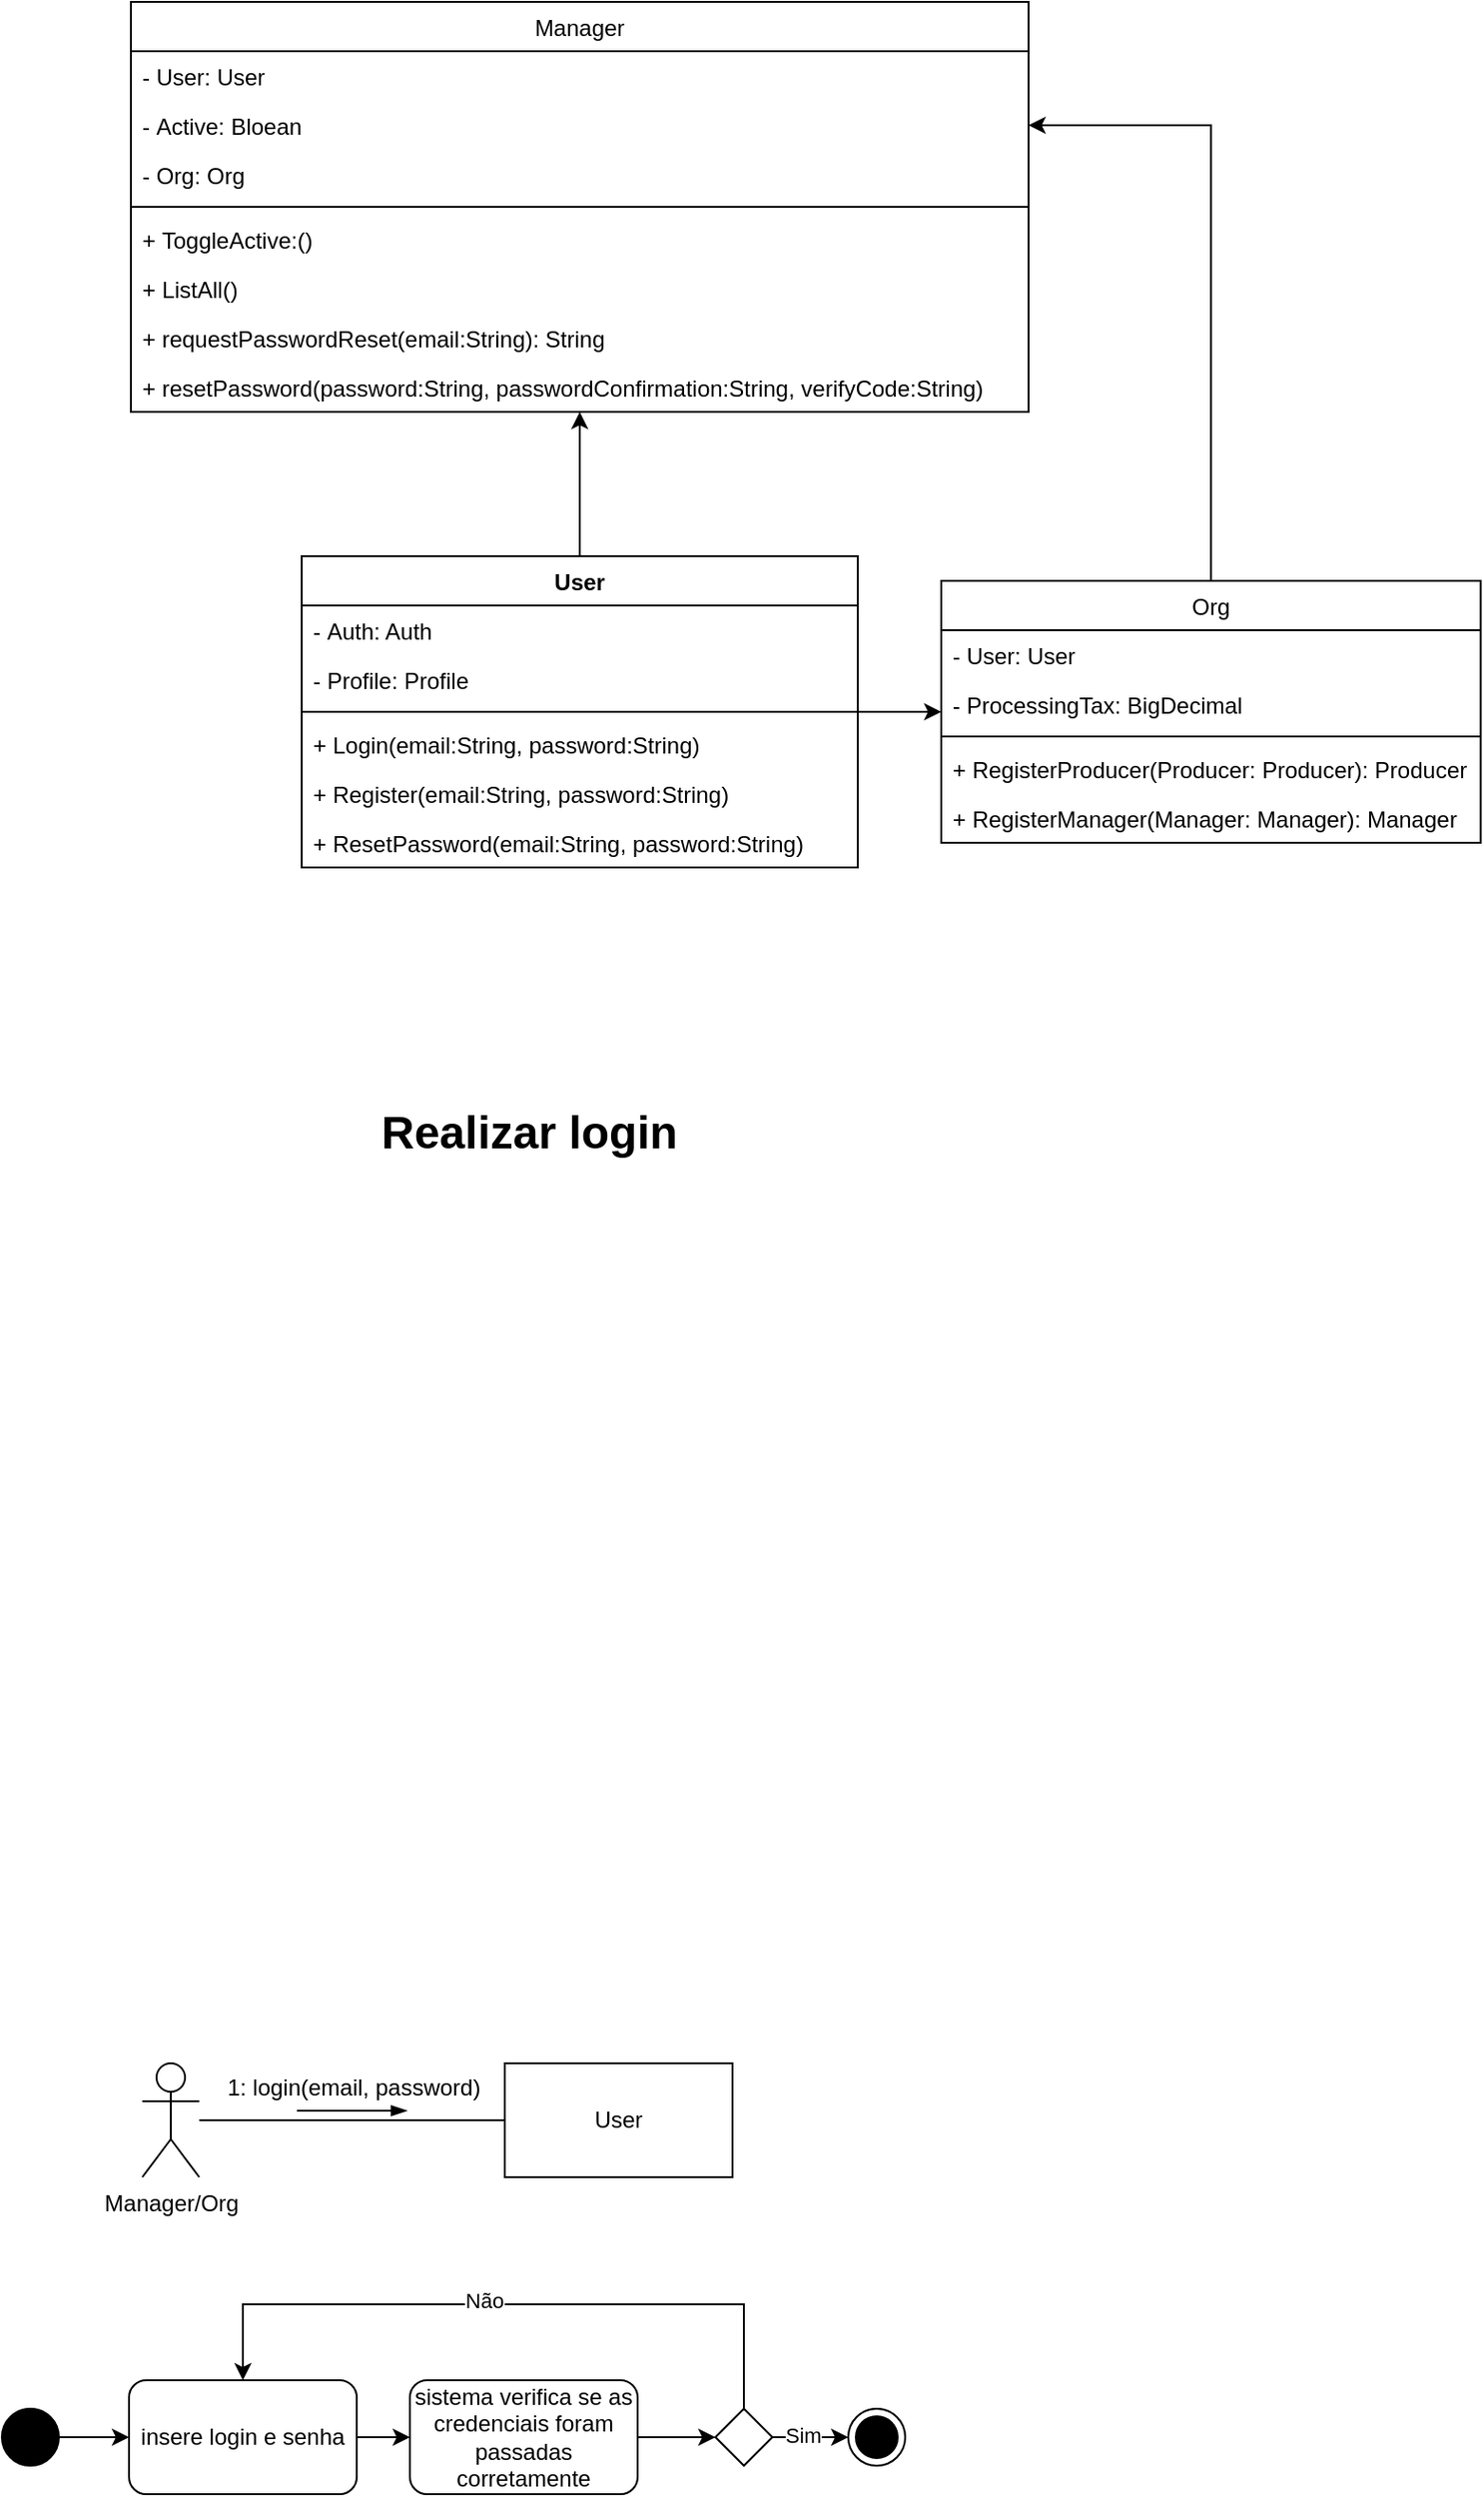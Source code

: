 <mxfile version="24.2.3" type="github">
  <diagram name="Page-1" id="e7e014a7-5840-1c2e-5031-d8a46d1fe8dd">
    <mxGraphModel dx="1226" dy="1587" grid="0" gridSize="10" guides="1" tooltips="1" connect="1" arrows="1" fold="1" page="1" pageScale="1" pageWidth="1169" pageHeight="826" background="none" math="0" shadow="0">
      <root>
        <mxCell id="0" />
        <mxCell id="1" parent="0" />
        <mxCell id="_Qwe62J3tgY_4_dlwT_e-44" style="edgeStyle=orthogonalEdgeStyle;rounded=0;orthogonalLoop=1;jettySize=auto;html=1;entryX=0;entryY=0.5;entryDx=0;entryDy=0;endArrow=none;endFill=0;" parent="1" source="_Qwe62J3tgY_4_dlwT_e-41" target="_Qwe62J3tgY_4_dlwT_e-42" edge="1">
          <mxGeometry relative="1" as="geometry" />
        </mxCell>
        <mxCell id="_Qwe62J3tgY_4_dlwT_e-41" value="Manager/Org" style="shape=umlActor;verticalLabelPosition=bottom;verticalAlign=top;html=1;outlineConnect=0;" parent="1" vertex="1">
          <mxGeometry x="325" y="525" width="30" height="60" as="geometry" />
        </mxCell>
        <mxCell id="_Qwe62J3tgY_4_dlwT_e-42" value="User" style="rounded=0;whiteSpace=wrap;html=1;" parent="1" vertex="1">
          <mxGeometry x="516" y="525" width="120" height="60" as="geometry" />
        </mxCell>
        <mxCell id="_Qwe62J3tgY_4_dlwT_e-46" value="1: login(email, password)" style="text;html=1;align=center;verticalAlign=middle;resizable=0;points=[];autosize=1;strokeColor=none;fillColor=none;" parent="1" vertex="1">
          <mxGeometry x="360" y="525" width="151" height="26" as="geometry" />
        </mxCell>
        <mxCell id="_Qwe62J3tgY_4_dlwT_e-50" style="edgeStyle=orthogonalEdgeStyle;rounded=0;orthogonalLoop=1;jettySize=auto;html=1;entryX=0;entryY=0.5;entryDx=0;entryDy=0;endArrow=blockThin;endFill=1;strokeWidth=1;" parent="1" edge="1">
          <mxGeometry relative="1" as="geometry">
            <mxPoint x="406.5" y="550" as="sourcePoint" />
            <mxPoint x="464.5" y="550" as="targetPoint" />
          </mxGeometry>
        </mxCell>
        <mxCell id="_Qwe62J3tgY_4_dlwT_e-52" value="&lt;h1 style=&quot;margin-top: 0px;&quot;&gt;&lt;font style=&quot;vertical-align: inherit;&quot;&gt;&lt;font style=&quot;vertical-align: inherit;&quot;&gt;Realizar login&lt;/font&gt;&lt;/font&gt;&lt;/h1&gt;" style="text;html=1;whiteSpace=wrap;overflow=hidden;rounded=0;" parent="1" vertex="1">
          <mxGeometry x="449" y="14" width="202" height="34" as="geometry" />
        </mxCell>
        <mxCell id="_Qwe62J3tgY_4_dlwT_e-63" style="edgeStyle=orthogonalEdgeStyle;rounded=0;orthogonalLoop=1;jettySize=auto;html=1;entryX=0;entryY=0.5;entryDx=0;entryDy=0;" parent="1" source="_Qwe62J3tgY_4_dlwT_e-54" target="_Qwe62J3tgY_4_dlwT_e-56" edge="1">
          <mxGeometry relative="1" as="geometry" />
        </mxCell>
        <mxCell id="_Qwe62J3tgY_4_dlwT_e-54" value="" style="ellipse;fillColor=strokeColor;html=1;" parent="1" vertex="1">
          <mxGeometry x="251" y="707" width="30" height="30" as="geometry" />
        </mxCell>
        <mxCell id="_Qwe62J3tgY_4_dlwT_e-55" value="" style="ellipse;html=1;shape=endState;fillColor=strokeColor;" parent="1" vertex="1">
          <mxGeometry x="697" y="707" width="30" height="30" as="geometry" />
        </mxCell>
        <mxCell id="_Qwe62J3tgY_4_dlwT_e-64" style="edgeStyle=orthogonalEdgeStyle;rounded=0;orthogonalLoop=1;jettySize=auto;html=1;" parent="1" source="_Qwe62J3tgY_4_dlwT_e-56" target="_Qwe62J3tgY_4_dlwT_e-57" edge="1">
          <mxGeometry relative="1" as="geometry" />
        </mxCell>
        <mxCell id="_Qwe62J3tgY_4_dlwT_e-56" value="insere login e senha" style="rounded=1;whiteSpace=wrap;html=1;" parent="1" vertex="1">
          <mxGeometry x="318" y="692" width="120" height="60" as="geometry" />
        </mxCell>
        <mxCell id="3SMw9yjr38-sE6QuIbaz-4" style="edgeStyle=orthogonalEdgeStyle;rounded=0;orthogonalLoop=1;jettySize=auto;html=1;exitX=1;exitY=0.5;exitDx=0;exitDy=0;entryX=0;entryY=0.5;entryDx=0;entryDy=0;" parent="1" source="_Qwe62J3tgY_4_dlwT_e-57" target="_Qwe62J3tgY_4_dlwT_e-62" edge="1">
          <mxGeometry relative="1" as="geometry" />
        </mxCell>
        <mxCell id="_Qwe62J3tgY_4_dlwT_e-57" value="&lt;font style=&quot;vertical-align: inherit;&quot;&gt;&lt;font style=&quot;vertical-align: inherit;&quot;&gt;&lt;font style=&quot;vertical-align: inherit;&quot;&gt;&lt;font style=&quot;vertical-align: inherit;&quot;&gt;sistema verifica se as credenciais foram passadas corretamente&lt;/font&gt;&lt;/font&gt;&lt;/font&gt;&lt;/font&gt;" style="rounded=1;whiteSpace=wrap;html=1;" parent="1" vertex="1">
          <mxGeometry x="466" y="692" width="120" height="60" as="geometry" />
        </mxCell>
        <mxCell id="_Qwe62J3tgY_4_dlwT_e-69" style="edgeStyle=orthogonalEdgeStyle;rounded=0;orthogonalLoop=1;jettySize=auto;html=1;exitX=1;exitY=0.5;exitDx=0;exitDy=0;entryX=0;entryY=0.5;entryDx=0;entryDy=0;" parent="1" source="_Qwe62J3tgY_4_dlwT_e-62" target="_Qwe62J3tgY_4_dlwT_e-55" edge="1">
          <mxGeometry relative="1" as="geometry" />
        </mxCell>
        <mxCell id="aRrdokLNTCrjEWbx0M8m-33" value="Sim" style="edgeLabel;html=1;align=center;verticalAlign=middle;resizable=0;points=[];" vertex="1" connectable="0" parent="_Qwe62J3tgY_4_dlwT_e-69">
          <mxGeometry x="-0.21" y="1" relative="1" as="geometry">
            <mxPoint as="offset" />
          </mxGeometry>
        </mxCell>
        <mxCell id="aRrdokLNTCrjEWbx0M8m-7" style="edgeStyle=orthogonalEdgeStyle;rounded=0;orthogonalLoop=1;jettySize=auto;html=1;exitX=0.5;exitY=0;exitDx=0;exitDy=0;entryX=0.5;entryY=0;entryDx=0;entryDy=0;" edge="1" parent="1" source="_Qwe62J3tgY_4_dlwT_e-62" target="_Qwe62J3tgY_4_dlwT_e-56">
          <mxGeometry relative="1" as="geometry">
            <Array as="points">
              <mxPoint x="642" y="652" />
              <mxPoint x="378" y="652" />
            </Array>
          </mxGeometry>
        </mxCell>
        <mxCell id="aRrdokLNTCrjEWbx0M8m-34" value="Não" style="edgeLabel;html=1;align=center;verticalAlign=middle;resizable=0;points=[];" vertex="1" connectable="0" parent="aRrdokLNTCrjEWbx0M8m-7">
          <mxGeometry x="0.069" y="-2" relative="1" as="geometry">
            <mxPoint as="offset" />
          </mxGeometry>
        </mxCell>
        <mxCell id="_Qwe62J3tgY_4_dlwT_e-62" value="" style="rhombus;" parent="1" vertex="1">
          <mxGeometry x="627" y="707" width="30" height="30" as="geometry" />
        </mxCell>
        <mxCell id="aRrdokLNTCrjEWbx0M8m-8" style="edgeStyle=orthogonalEdgeStyle;rounded=0;orthogonalLoop=1;jettySize=auto;html=1;entryX=1;entryY=0.5;entryDx=0;entryDy=0;" edge="1" parent="1" source="aRrdokLNTCrjEWbx0M8m-9" target="aRrdokLNTCrjEWbx0M8m-26">
          <mxGeometry relative="1" as="geometry" />
        </mxCell>
        <mxCell id="aRrdokLNTCrjEWbx0M8m-9" value="Org" style="swimlane;fontStyle=0;align=center;verticalAlign=top;childLayout=stackLayout;horizontal=1;startSize=26;horizontalStack=0;resizeParent=1;resizeLast=0;collapsible=1;marginBottom=0;rounded=0;shadow=0;strokeWidth=1;" vertex="1" parent="1">
          <mxGeometry x="746" y="-256" width="284.25" height="138" as="geometry">
            <mxRectangle x="340" y="380" width="170" height="26" as="alternateBounds" />
          </mxGeometry>
        </mxCell>
        <mxCell id="aRrdokLNTCrjEWbx0M8m-10" value="&lt;span style=&quot;background-color: rgb(255, 255, 255);&quot;&gt;- User: User&lt;/span&gt;" style="text;strokeColor=none;fillColor=none;align=left;verticalAlign=top;spacingLeft=4;spacingRight=4;overflow=hidden;rotatable=0;points=[[0,0.5],[1,0.5]];portConstraint=eastwest;whiteSpace=wrap;html=1;" vertex="1" parent="aRrdokLNTCrjEWbx0M8m-9">
          <mxGeometry y="26" width="284.25" height="26" as="geometry" />
        </mxCell>
        <mxCell id="aRrdokLNTCrjEWbx0M8m-11" value="-&amp;nbsp;ProcessingTax: BigDecimal" style="text;strokeColor=none;fillColor=none;align=left;verticalAlign=top;spacingLeft=4;spacingRight=4;overflow=hidden;rotatable=0;points=[[0,0.5],[1,0.5]];portConstraint=eastwest;whiteSpace=wrap;html=1;" vertex="1" parent="aRrdokLNTCrjEWbx0M8m-9">
          <mxGeometry y="52" width="284.25" height="26" as="geometry" />
        </mxCell>
        <mxCell id="aRrdokLNTCrjEWbx0M8m-12" value="" style="line;strokeWidth=1;fillColor=none;align=left;verticalAlign=middle;spacingTop=-1;spacingLeft=3;spacingRight=3;rotatable=0;labelPosition=right;points=[];portConstraint=eastwest;strokeColor=inherit;" vertex="1" parent="aRrdokLNTCrjEWbx0M8m-9">
          <mxGeometry y="78" width="284.25" height="8" as="geometry" />
        </mxCell>
        <mxCell id="aRrdokLNTCrjEWbx0M8m-13" value="+ RegisterProducer(Producer: Producer): Producer" style="text;strokeColor=none;fillColor=none;align=left;verticalAlign=top;spacingLeft=4;spacingRight=4;overflow=hidden;rotatable=0;points=[[0,0.5],[1,0.5]];portConstraint=eastwest;whiteSpace=wrap;html=1;" vertex="1" parent="aRrdokLNTCrjEWbx0M8m-9">
          <mxGeometry y="86" width="284.25" height="26" as="geometry" />
        </mxCell>
        <mxCell id="aRrdokLNTCrjEWbx0M8m-14" value="+ Register&lt;span style=&quot;text-align: center; text-wrap: nowrap;&quot;&gt;Manager(&lt;/span&gt;&lt;span style=&quot;text-align: center; text-wrap: nowrap;&quot;&gt;Manager:&amp;nbsp;&lt;/span&gt;&lt;span style=&quot;text-align: center; text-wrap: nowrap;&quot;&gt;Manager)&lt;/span&gt;&lt;span style=&quot;text-wrap: nowrap; text-align: center;&quot;&gt;:&amp;nbsp;&lt;/span&gt;&lt;span style=&quot;text-wrap: nowrap; text-align: center;&quot;&gt;Manager&lt;/span&gt;" style="text;strokeColor=none;fillColor=none;align=left;verticalAlign=top;spacingLeft=4;spacingRight=4;overflow=hidden;rotatable=0;points=[[0,0.5],[1,0.5]];portConstraint=eastwest;whiteSpace=wrap;html=1;" vertex="1" parent="aRrdokLNTCrjEWbx0M8m-9">
          <mxGeometry y="112" width="284.25" height="26" as="geometry" />
        </mxCell>
        <mxCell id="aRrdokLNTCrjEWbx0M8m-15" style="edgeStyle=orthogonalEdgeStyle;rounded=0;orthogonalLoop=1;jettySize=auto;html=1;" edge="1" parent="1" source="aRrdokLNTCrjEWbx0M8m-17" target="aRrdokLNTCrjEWbx0M8m-9">
          <mxGeometry relative="1" as="geometry" />
        </mxCell>
        <mxCell id="aRrdokLNTCrjEWbx0M8m-16" style="edgeStyle=orthogonalEdgeStyle;rounded=0;orthogonalLoop=1;jettySize=auto;html=1;" edge="1" parent="1" source="aRrdokLNTCrjEWbx0M8m-17" target="aRrdokLNTCrjEWbx0M8m-24">
          <mxGeometry relative="1" as="geometry" />
        </mxCell>
        <mxCell id="aRrdokLNTCrjEWbx0M8m-17" value="User" style="swimlane;fontStyle=1;align=center;verticalAlign=top;childLayout=stackLayout;horizontal=1;startSize=26;horizontalStack=0;resizeParent=1;resizeParentMax=0;resizeLast=0;collapsible=1;marginBottom=0;whiteSpace=wrap;html=1;labelBackgroundColor=none;" vertex="1" parent="1">
          <mxGeometry x="409" y="-269" width="293" height="164" as="geometry" />
        </mxCell>
        <mxCell id="aRrdokLNTCrjEWbx0M8m-18" value="-&amp;nbsp;Auth: Auth" style="text;strokeColor=none;fillColor=none;align=left;verticalAlign=top;spacingLeft=4;spacingRight=4;overflow=hidden;rotatable=0;points=[[0,0.5],[1,0.5]];portConstraint=eastwest;whiteSpace=wrap;html=1;labelBackgroundColor=none;" vertex="1" parent="aRrdokLNTCrjEWbx0M8m-17">
          <mxGeometry y="26" width="293" height="26" as="geometry" />
        </mxCell>
        <mxCell id="aRrdokLNTCrjEWbx0M8m-19" value="-&amp;nbsp;Profile: Profile" style="text;strokeColor=none;fillColor=none;align=left;verticalAlign=top;spacingLeft=4;spacingRight=4;overflow=hidden;rotatable=0;points=[[0,0.5],[1,0.5]];portConstraint=eastwest;whiteSpace=wrap;html=1;labelBackgroundColor=none;" vertex="1" parent="aRrdokLNTCrjEWbx0M8m-17">
          <mxGeometry y="52" width="293" height="26" as="geometry" />
        </mxCell>
        <mxCell id="aRrdokLNTCrjEWbx0M8m-20" value="" style="line;strokeWidth=1;fillColor=none;align=left;verticalAlign=middle;spacingTop=-1;spacingLeft=3;spacingRight=3;rotatable=0;labelPosition=right;points=[];portConstraint=eastwest;strokeColor=inherit;" vertex="1" parent="aRrdokLNTCrjEWbx0M8m-17">
          <mxGeometry y="78" width="293" height="8" as="geometry" />
        </mxCell>
        <mxCell id="aRrdokLNTCrjEWbx0M8m-21" value="+ Login(email:String, password:String)" style="text;strokeColor=none;fillColor=none;align=left;verticalAlign=top;spacingLeft=4;spacingRight=4;overflow=hidden;rotatable=0;points=[[0,0.5],[1,0.5]];portConstraint=eastwest;whiteSpace=wrap;html=1;" vertex="1" parent="aRrdokLNTCrjEWbx0M8m-17">
          <mxGeometry y="86" width="293" height="26" as="geometry" />
        </mxCell>
        <mxCell id="aRrdokLNTCrjEWbx0M8m-22" value="+ Register(email:String, password:String)" style="text;strokeColor=none;fillColor=none;align=left;verticalAlign=top;spacingLeft=4;spacingRight=4;overflow=hidden;rotatable=0;points=[[0,0.5],[1,0.5]];portConstraint=eastwest;whiteSpace=wrap;html=1;" vertex="1" parent="aRrdokLNTCrjEWbx0M8m-17">
          <mxGeometry y="112" width="293" height="26" as="geometry" />
        </mxCell>
        <mxCell id="aRrdokLNTCrjEWbx0M8m-23" value="+&amp;nbsp;ResetPassword(email:String, password:String)" style="text;strokeColor=none;fillColor=none;align=left;verticalAlign=top;spacingLeft=4;spacingRight=4;overflow=hidden;rotatable=0;points=[[0,0.5],[1,0.5]];portConstraint=eastwest;whiteSpace=wrap;html=1;" vertex="1" parent="aRrdokLNTCrjEWbx0M8m-17">
          <mxGeometry y="138" width="293" height="26" as="geometry" />
        </mxCell>
        <mxCell id="aRrdokLNTCrjEWbx0M8m-24" value="Manager" style="swimlane;fontStyle=0;align=center;verticalAlign=top;childLayout=stackLayout;horizontal=1;startSize=26;horizontalStack=0;resizeParent=1;resizeLast=0;collapsible=1;marginBottom=0;rounded=0;shadow=0;strokeWidth=1;" vertex="1" parent="1">
          <mxGeometry x="319" y="-561" width="473" height="216" as="geometry">
            <mxRectangle x="340" y="380" width="170" height="26" as="alternateBounds" />
          </mxGeometry>
        </mxCell>
        <mxCell id="aRrdokLNTCrjEWbx0M8m-25" value="-&lt;span style=&quot;background-color: rgb(255, 255, 255);&quot;&gt;&amp;nbsp;User: User&lt;/span&gt;" style="text;strokeColor=none;fillColor=none;align=left;verticalAlign=top;spacingLeft=4;spacingRight=4;overflow=hidden;rotatable=0;points=[[0,0.5],[1,0.5]];portConstraint=eastwest;whiteSpace=wrap;html=1;" vertex="1" parent="aRrdokLNTCrjEWbx0M8m-24">
          <mxGeometry y="26" width="473" height="26" as="geometry" />
        </mxCell>
        <mxCell id="aRrdokLNTCrjEWbx0M8m-26" value="-&amp;nbsp;A&lt;span style=&quot;text-align: center; text-wrap: nowrap;&quot;&gt;ctive&lt;/span&gt;:&amp;nbsp;&lt;span style=&quot;text-align: center; text-wrap: nowrap;&quot;&gt;Bloean&lt;/span&gt;" style="text;strokeColor=none;fillColor=none;align=left;verticalAlign=top;spacingLeft=4;spacingRight=4;overflow=hidden;rotatable=0;points=[[0,0.5],[1,0.5]];portConstraint=eastwest;whiteSpace=wrap;html=1;" vertex="1" parent="aRrdokLNTCrjEWbx0M8m-24">
          <mxGeometry y="52" width="473" height="26" as="geometry" />
        </mxCell>
        <mxCell id="aRrdokLNTCrjEWbx0M8m-27" value="-&amp;nbsp;Org: Org" style="text;strokeColor=none;fillColor=none;align=left;verticalAlign=top;spacingLeft=4;spacingRight=4;overflow=hidden;rotatable=0;points=[[0,0.5],[1,0.5]];portConstraint=eastwest;whiteSpace=wrap;html=1;" vertex="1" parent="aRrdokLNTCrjEWbx0M8m-24">
          <mxGeometry y="78" width="473" height="26" as="geometry" />
        </mxCell>
        <mxCell id="aRrdokLNTCrjEWbx0M8m-28" value="" style="line;strokeWidth=1;fillColor=none;align=left;verticalAlign=middle;spacingTop=-1;spacingLeft=3;spacingRight=3;rotatable=0;labelPosition=right;points=[];portConstraint=eastwest;strokeColor=inherit;" vertex="1" parent="aRrdokLNTCrjEWbx0M8m-24">
          <mxGeometry y="104" width="473" height="8" as="geometry" />
        </mxCell>
        <mxCell id="aRrdokLNTCrjEWbx0M8m-29" value="+&amp;nbsp;ToggleActive:()" style="text;strokeColor=none;fillColor=none;align=left;verticalAlign=top;spacingLeft=4;spacingRight=4;overflow=hidden;rotatable=0;points=[[0,0.5],[1,0.5]];portConstraint=eastwest;whiteSpace=wrap;html=1;" vertex="1" parent="aRrdokLNTCrjEWbx0M8m-24">
          <mxGeometry y="112" width="473" height="26" as="geometry" />
        </mxCell>
        <mxCell id="aRrdokLNTCrjEWbx0M8m-30" value="+ ListAll()" style="text;strokeColor=none;fillColor=none;align=left;verticalAlign=top;spacingLeft=4;spacingRight=4;overflow=hidden;rotatable=0;points=[[0,0.5],[1,0.5]];portConstraint=eastwest;whiteSpace=wrap;html=1;" vertex="1" parent="aRrdokLNTCrjEWbx0M8m-24">
          <mxGeometry y="138" width="473" height="26" as="geometry" />
        </mxCell>
        <mxCell id="aRrdokLNTCrjEWbx0M8m-31" value="+ requestPasswordReset(email:String): String" style="text;strokeColor=none;fillColor=none;align=left;verticalAlign=top;spacingLeft=4;spacingRight=4;overflow=hidden;rotatable=0;points=[[0,0.5],[1,0.5]];portConstraint=eastwest;whiteSpace=wrap;html=1;" vertex="1" parent="aRrdokLNTCrjEWbx0M8m-24">
          <mxGeometry y="164" width="473" height="26" as="geometry" />
        </mxCell>
        <mxCell id="aRrdokLNTCrjEWbx0M8m-32" value="+ resetPassword(password:String, passwordConfirmation:String, verifyCode:String)" style="text;strokeColor=none;fillColor=none;align=left;verticalAlign=top;spacingLeft=4;spacingRight=4;overflow=hidden;rotatable=0;points=[[0,0.5],[1,0.5]];portConstraint=eastwest;whiteSpace=wrap;html=1;" vertex="1" parent="aRrdokLNTCrjEWbx0M8m-24">
          <mxGeometry y="190" width="473" height="26" as="geometry" />
        </mxCell>
      </root>
    </mxGraphModel>
  </diagram>
</mxfile>
